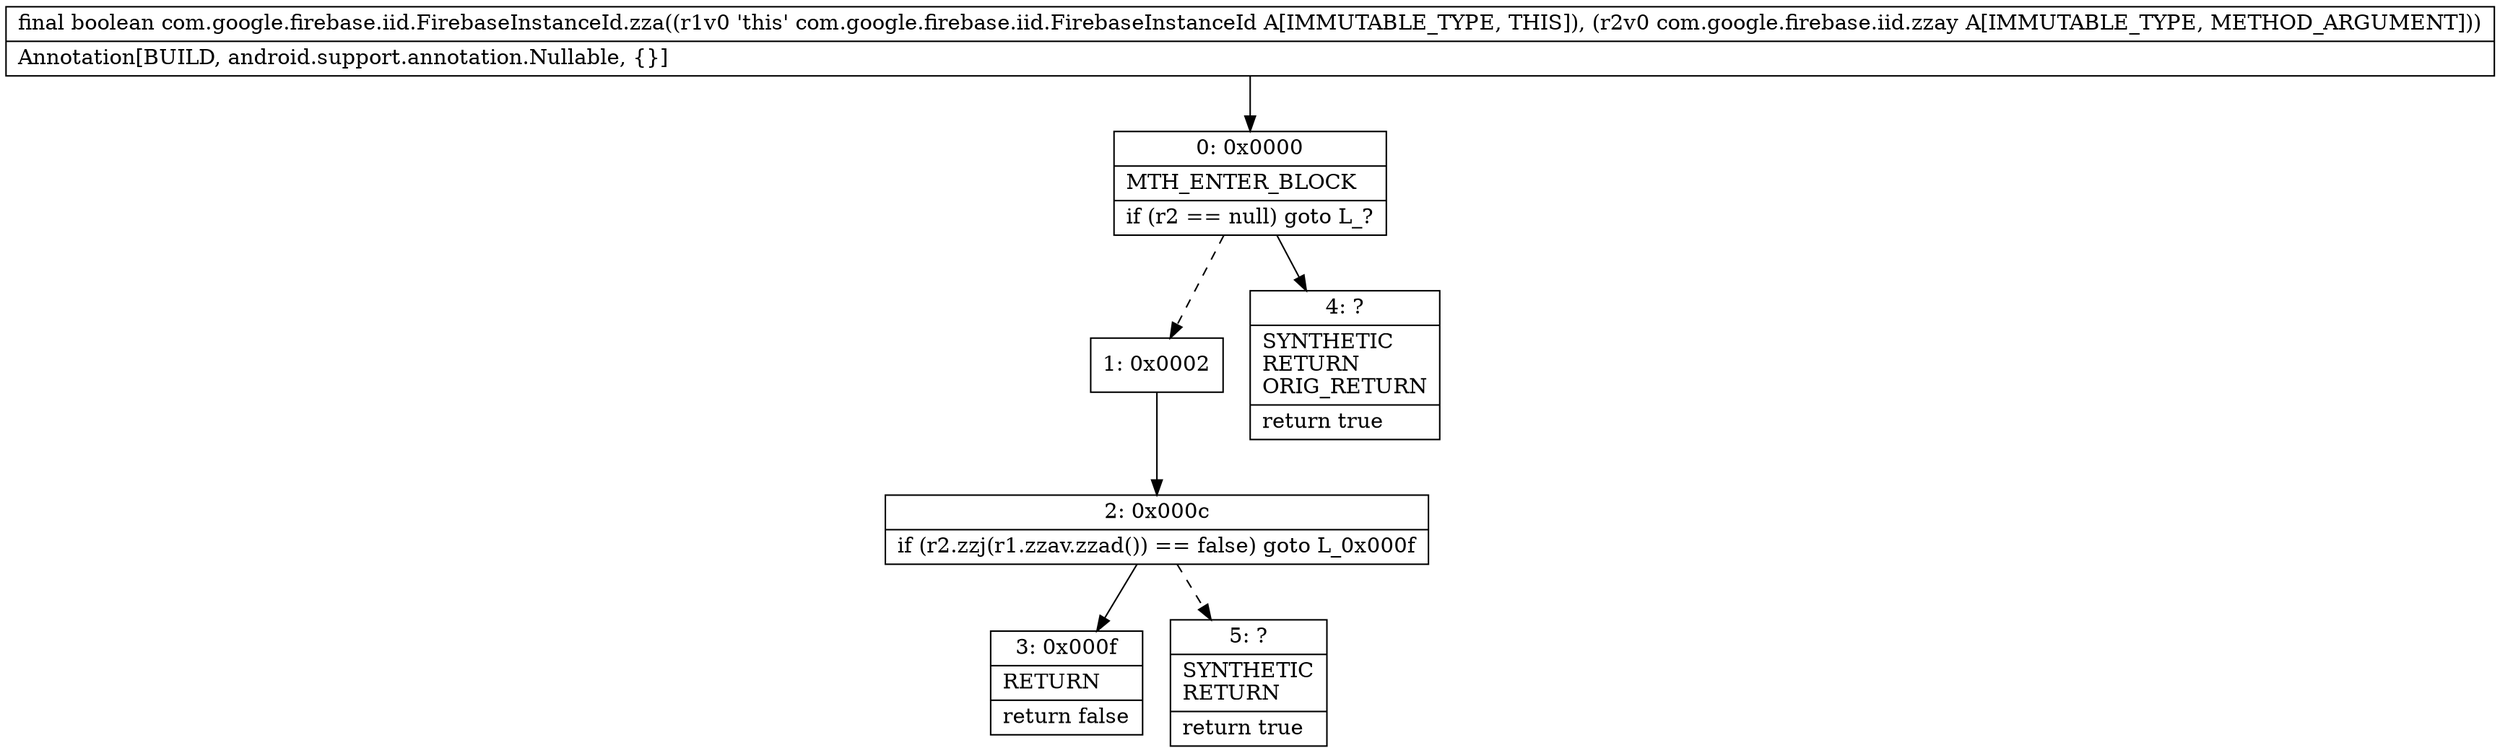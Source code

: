 digraph "CFG forcom.google.firebase.iid.FirebaseInstanceId.zza(Lcom\/google\/firebase\/iid\/zzay;)Z" {
Node_0 [shape=record,label="{0\:\ 0x0000|MTH_ENTER_BLOCK\l|if (r2 == null) goto L_?\l}"];
Node_1 [shape=record,label="{1\:\ 0x0002}"];
Node_2 [shape=record,label="{2\:\ 0x000c|if (r2.zzj(r1.zzav.zzad()) == false) goto L_0x000f\l}"];
Node_3 [shape=record,label="{3\:\ 0x000f|RETURN\l|return false\l}"];
Node_4 [shape=record,label="{4\:\ ?|SYNTHETIC\lRETURN\lORIG_RETURN\l|return true\l}"];
Node_5 [shape=record,label="{5\:\ ?|SYNTHETIC\lRETURN\l|return true\l}"];
MethodNode[shape=record,label="{final boolean com.google.firebase.iid.FirebaseInstanceId.zza((r1v0 'this' com.google.firebase.iid.FirebaseInstanceId A[IMMUTABLE_TYPE, THIS]), (r2v0 com.google.firebase.iid.zzay A[IMMUTABLE_TYPE, METHOD_ARGUMENT]))  | Annotation[BUILD, android.support.annotation.Nullable, \{\}]\l}"];
MethodNode -> Node_0;
Node_0 -> Node_1[style=dashed];
Node_0 -> Node_4;
Node_1 -> Node_2;
Node_2 -> Node_3;
Node_2 -> Node_5[style=dashed];
}

